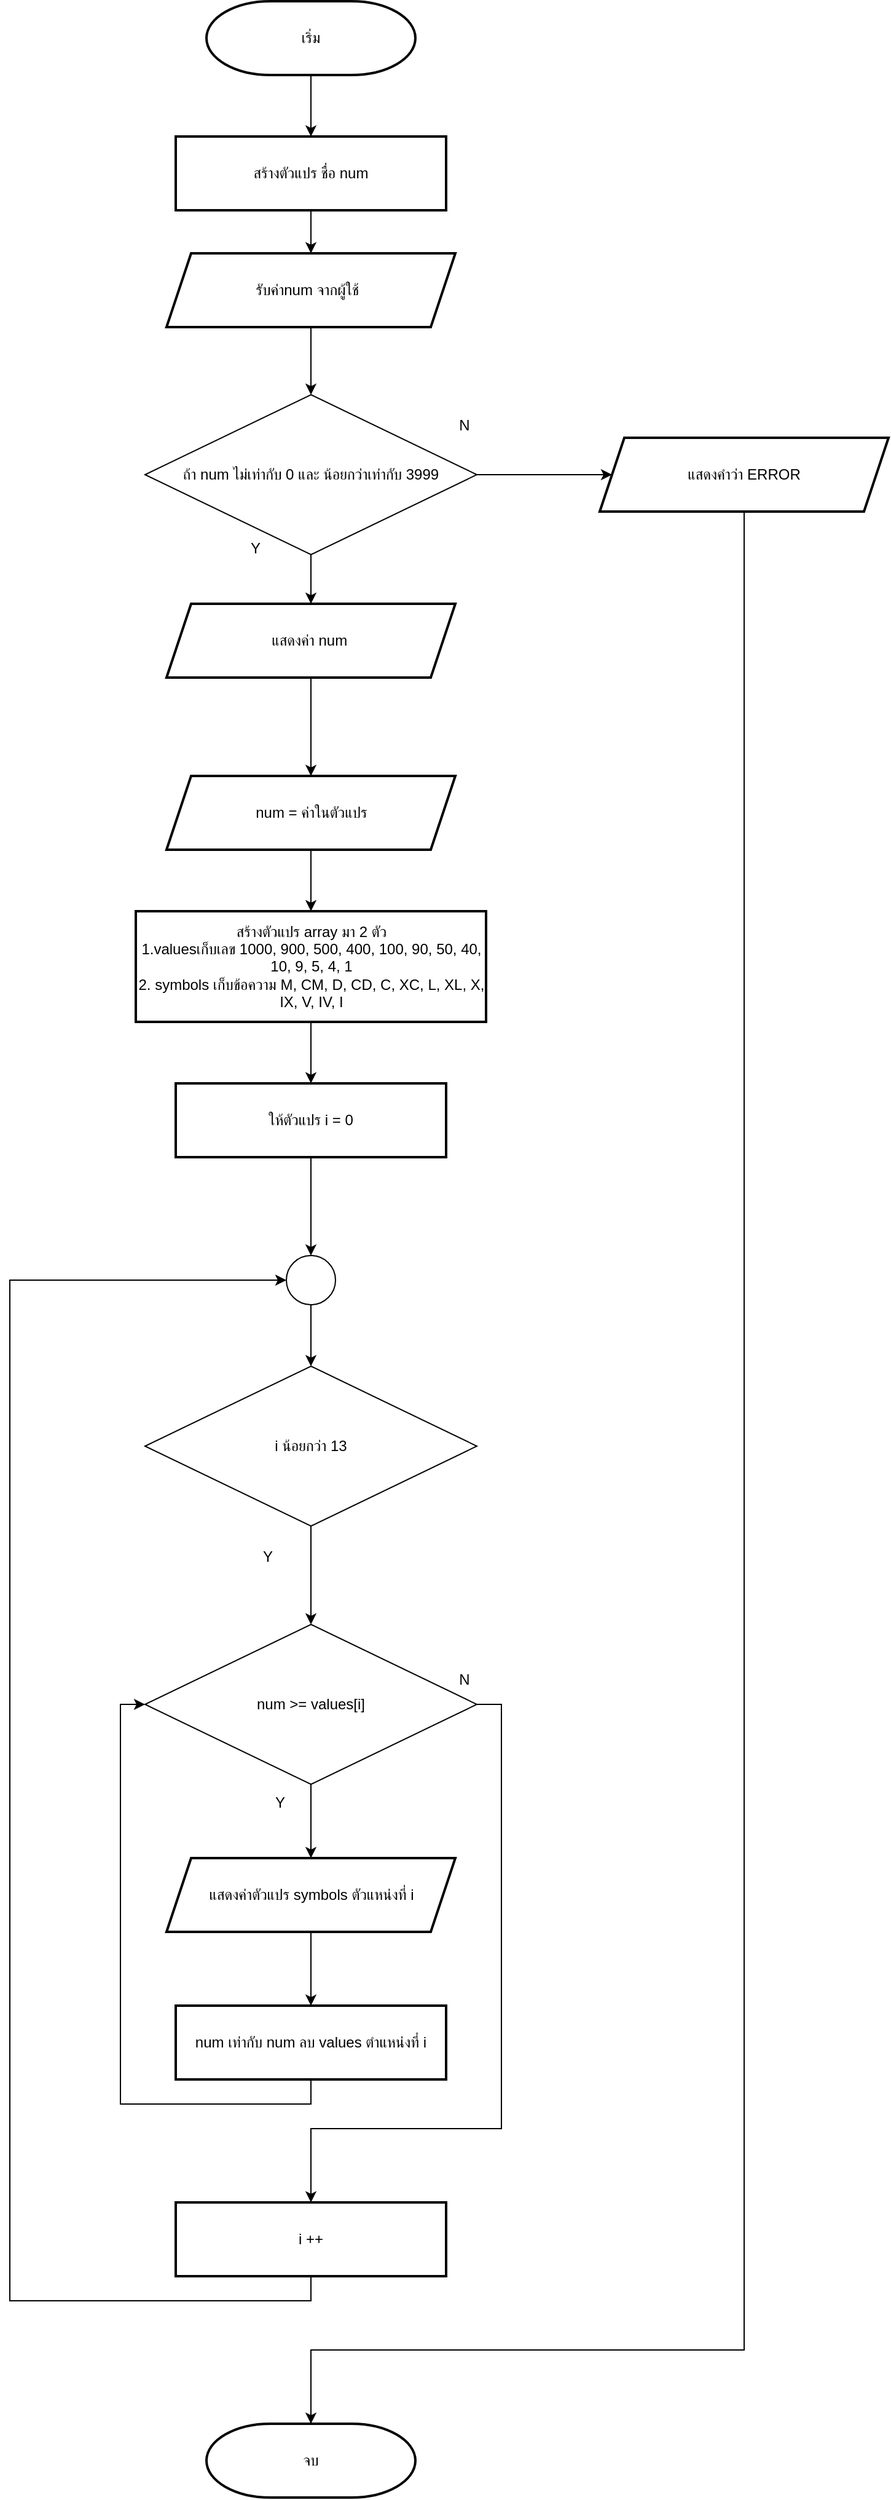 <mxfile version="25.0.2">
  <diagram name="Page-1" id="p56cMYMl7r8bhKeo-8f8">
    <mxGraphModel dx="3755" dy="1713" grid="1" gridSize="10" guides="1" tooltips="1" connect="1" arrows="1" fold="1" page="0" pageScale="1" pageWidth="827" pageHeight="1169" math="0" shadow="0">
      <root>
        <mxCell id="0" />
        <mxCell id="1" parent="0" />
        <mxCell id="9KDGoqCyn0gVUuhWIKu8-4" value="" style="edgeStyle=orthogonalEdgeStyle;rounded=0;orthogonalLoop=1;jettySize=auto;html=1;" edge="1" parent="1" source="9KDGoqCyn0gVUuhWIKu8-1" target="9KDGoqCyn0gVUuhWIKu8-3">
          <mxGeometry relative="1" as="geometry" />
        </mxCell>
        <mxCell id="9KDGoqCyn0gVUuhWIKu8-1" value="เริ่ม" style="strokeWidth=2;html=1;shape=mxgraph.flowchart.terminator;whiteSpace=wrap;" vertex="1" parent="1">
          <mxGeometry x="330" y="320" width="170" height="60" as="geometry" />
        </mxCell>
        <mxCell id="9KDGoqCyn0gVUuhWIKu8-6" value="" style="edgeStyle=orthogonalEdgeStyle;rounded=0;orthogonalLoop=1;jettySize=auto;html=1;" edge="1" parent="1" source="9KDGoqCyn0gVUuhWIKu8-3" target="9KDGoqCyn0gVUuhWIKu8-5">
          <mxGeometry relative="1" as="geometry" />
        </mxCell>
        <mxCell id="9KDGoqCyn0gVUuhWIKu8-3" value="สร้างตัวแปร ชื่อ num" style="whiteSpace=wrap;html=1;strokeWidth=2;" vertex="1" parent="1">
          <mxGeometry x="305" y="430" width="220" height="60" as="geometry" />
        </mxCell>
        <mxCell id="9KDGoqCyn0gVUuhWIKu8-8" value="" style="edgeStyle=orthogonalEdgeStyle;rounded=0;orthogonalLoop=1;jettySize=auto;html=1;" edge="1" parent="1" source="9KDGoqCyn0gVUuhWIKu8-5" target="9KDGoqCyn0gVUuhWIKu8-7">
          <mxGeometry relative="1" as="geometry" />
        </mxCell>
        <mxCell id="9KDGoqCyn0gVUuhWIKu8-5" value="รับค่าnum จากผู้ใช้&amp;nbsp;&amp;nbsp;" style="shape=parallelogram;perimeter=parallelogramPerimeter;whiteSpace=wrap;html=1;fixedSize=1;strokeWidth=2;" vertex="1" parent="1">
          <mxGeometry x="297.5" y="525" width="235" height="60" as="geometry" />
        </mxCell>
        <mxCell id="9KDGoqCyn0gVUuhWIKu8-11" value="" style="edgeStyle=orthogonalEdgeStyle;rounded=0;orthogonalLoop=1;jettySize=auto;html=1;" edge="1" parent="1" source="9KDGoqCyn0gVUuhWIKu8-7" target="9KDGoqCyn0gVUuhWIKu8-10">
          <mxGeometry relative="1" as="geometry" />
        </mxCell>
        <mxCell id="9KDGoqCyn0gVUuhWIKu8-44" value="" style="edgeStyle=orthogonalEdgeStyle;rounded=0;orthogonalLoop=1;jettySize=auto;html=1;" edge="1" parent="1" source="9KDGoqCyn0gVUuhWIKu8-7" target="9KDGoqCyn0gVUuhWIKu8-43">
          <mxGeometry relative="1" as="geometry" />
        </mxCell>
        <mxCell id="9KDGoqCyn0gVUuhWIKu8-7" value="ถ้า num ไม่เท่ากับ 0 และ น้อยกว่าเท่ากับ 3999" style="rhombus;whiteSpace=wrap;html=1;" vertex="1" parent="1">
          <mxGeometry x="280" y="640.0" width="270" height="130" as="geometry" />
        </mxCell>
        <mxCell id="9KDGoqCyn0gVUuhWIKu8-9" value="Y" style="text;html=1;align=center;verticalAlign=middle;whiteSpace=wrap;rounded=0;" vertex="1" parent="1">
          <mxGeometry x="340" y="750" width="60" height="30" as="geometry" />
        </mxCell>
        <mxCell id="9KDGoqCyn0gVUuhWIKu8-13" value="" style="edgeStyle=orthogonalEdgeStyle;rounded=0;orthogonalLoop=1;jettySize=auto;html=1;" edge="1" parent="1" source="9KDGoqCyn0gVUuhWIKu8-10" target="9KDGoqCyn0gVUuhWIKu8-12">
          <mxGeometry relative="1" as="geometry" />
        </mxCell>
        <mxCell id="9KDGoqCyn0gVUuhWIKu8-10" value="แสดงค่า num&amp;nbsp;" style="shape=parallelogram;perimeter=parallelogramPerimeter;whiteSpace=wrap;html=1;fixedSize=1;strokeWidth=2;" vertex="1" parent="1">
          <mxGeometry x="297.5" y="810" width="235" height="60" as="geometry" />
        </mxCell>
        <mxCell id="9KDGoqCyn0gVUuhWIKu8-15" value="" style="edgeStyle=orthogonalEdgeStyle;rounded=0;orthogonalLoop=1;jettySize=auto;html=1;" edge="1" parent="1" source="9KDGoqCyn0gVUuhWIKu8-12" target="9KDGoqCyn0gVUuhWIKu8-14">
          <mxGeometry relative="1" as="geometry" />
        </mxCell>
        <mxCell id="9KDGoqCyn0gVUuhWIKu8-12" value="num = ค่าในตัวแปร" style="shape=parallelogram;perimeter=parallelogramPerimeter;whiteSpace=wrap;html=1;fixedSize=1;strokeWidth=2;" vertex="1" parent="1">
          <mxGeometry x="297.5" y="950" width="235" height="60" as="geometry" />
        </mxCell>
        <mxCell id="9KDGoqCyn0gVUuhWIKu8-17" value="" style="edgeStyle=orthogonalEdgeStyle;rounded=0;orthogonalLoop=1;jettySize=auto;html=1;" edge="1" parent="1" source="9KDGoqCyn0gVUuhWIKu8-14" target="9KDGoqCyn0gVUuhWIKu8-16">
          <mxGeometry relative="1" as="geometry" />
        </mxCell>
        <mxCell id="9KDGoqCyn0gVUuhWIKu8-14" value="สร้างตัวแปร array มา 2 ตัว&lt;div&gt;1.valuesเก็บเลข&amp;nbsp;1000, 900, 500, 400, 100, 90, 50, 40, 10, 9, 5, 4, 1&lt;/div&gt;&lt;div&gt;2.&amp;nbsp;&lt;span style=&quot;background-color: initial;&quot;&gt;symbols&amp;nbsp;&lt;/span&gt;&lt;span style=&quot;background-color: initial;&quot;&gt;เก็บข้อความ&amp;nbsp;M, CM, D, CD, C, XC, L, XL, X, IX, V, IV, I&lt;/span&gt;&lt;/div&gt;" style="whiteSpace=wrap;html=1;strokeWidth=2;" vertex="1" parent="1">
          <mxGeometry x="272.5" y="1060" width="285" height="90" as="geometry" />
        </mxCell>
        <mxCell id="9KDGoqCyn0gVUuhWIKu8-31" value="" style="edgeStyle=orthogonalEdgeStyle;rounded=0;orthogonalLoop=1;jettySize=auto;html=1;" edge="1" parent="1" source="9KDGoqCyn0gVUuhWIKu8-16" target="9KDGoqCyn0gVUuhWIKu8-30">
          <mxGeometry relative="1" as="geometry" />
        </mxCell>
        <mxCell id="9KDGoqCyn0gVUuhWIKu8-16" value="ให้ตัวแปร i = 0" style="whiteSpace=wrap;html=1;strokeWidth=2;" vertex="1" parent="1">
          <mxGeometry x="305" y="1200" width="220" height="60" as="geometry" />
        </mxCell>
        <mxCell id="9KDGoqCyn0gVUuhWIKu8-22" value="" style="edgeStyle=orthogonalEdgeStyle;rounded=0;orthogonalLoop=1;jettySize=auto;html=1;" edge="1" parent="1" source="9KDGoqCyn0gVUuhWIKu8-18" target="9KDGoqCyn0gVUuhWIKu8-21">
          <mxGeometry relative="1" as="geometry" />
        </mxCell>
        <mxCell id="9KDGoqCyn0gVUuhWIKu8-18" value="i น้อยกว่า 13" style="rhombus;whiteSpace=wrap;html=1;" vertex="1" parent="1">
          <mxGeometry x="280" y="1430" width="270" height="130" as="geometry" />
        </mxCell>
        <mxCell id="9KDGoqCyn0gVUuhWIKu8-20" value="Y" style="text;html=1;align=center;verticalAlign=middle;whiteSpace=wrap;rounded=0;" vertex="1" parent="1">
          <mxGeometry x="350" y="1570" width="60" height="30" as="geometry" />
        </mxCell>
        <mxCell id="9KDGoqCyn0gVUuhWIKu8-25" value="" style="edgeStyle=orthogonalEdgeStyle;rounded=0;orthogonalLoop=1;jettySize=auto;html=1;" edge="1" parent="1" source="9KDGoqCyn0gVUuhWIKu8-21" target="9KDGoqCyn0gVUuhWIKu8-24">
          <mxGeometry relative="1" as="geometry" />
        </mxCell>
        <mxCell id="9KDGoqCyn0gVUuhWIKu8-39" style="edgeStyle=orthogonalEdgeStyle;rounded=0;orthogonalLoop=1;jettySize=auto;html=1;entryX=0.5;entryY=0;entryDx=0;entryDy=0;exitX=1;exitY=0.5;exitDx=0;exitDy=0;" edge="1" parent="1" source="9KDGoqCyn0gVUuhWIKu8-21" target="9KDGoqCyn0gVUuhWIKu8-38">
          <mxGeometry relative="1" as="geometry">
            <Array as="points">
              <mxPoint x="570" y="1705" />
              <mxPoint x="570" y="2050" />
              <mxPoint x="415" y="2050" />
            </Array>
          </mxGeometry>
        </mxCell>
        <mxCell id="9KDGoqCyn0gVUuhWIKu8-21" value="num &amp;gt;= values[i]" style="rhombus;whiteSpace=wrap;html=1;" vertex="1" parent="1">
          <mxGeometry x="280" y="1640" width="270" height="130" as="geometry" />
        </mxCell>
        <mxCell id="9KDGoqCyn0gVUuhWIKu8-27" value="" style="edgeStyle=orthogonalEdgeStyle;rounded=0;orthogonalLoop=1;jettySize=auto;html=1;" edge="1" parent="1" source="9KDGoqCyn0gVUuhWIKu8-24" target="9KDGoqCyn0gVUuhWIKu8-26">
          <mxGeometry relative="1" as="geometry" />
        </mxCell>
        <mxCell id="9KDGoqCyn0gVUuhWIKu8-24" value="แสดงค่าตัวแปร symbols ตัวแหน่งที่ i" style="shape=parallelogram;perimeter=parallelogramPerimeter;whiteSpace=wrap;html=1;fixedSize=1;strokeWidth=2;" vertex="1" parent="1">
          <mxGeometry x="297.5" y="1830" width="235" height="60" as="geometry" />
        </mxCell>
        <mxCell id="9KDGoqCyn0gVUuhWIKu8-28" style="edgeStyle=orthogonalEdgeStyle;rounded=0;orthogonalLoop=1;jettySize=auto;html=1;entryX=0;entryY=0.5;entryDx=0;entryDy=0;exitX=0.5;exitY=1;exitDx=0;exitDy=0;" edge="1" parent="1" source="9KDGoqCyn0gVUuhWIKu8-26" target="9KDGoqCyn0gVUuhWIKu8-21">
          <mxGeometry relative="1" as="geometry" />
        </mxCell>
        <mxCell id="9KDGoqCyn0gVUuhWIKu8-26" value="num เท่ากับ&amp;nbsp;num ลบ values ตำแหน่งที่ i" style="whiteSpace=wrap;html=1;strokeWidth=2;" vertex="1" parent="1">
          <mxGeometry x="305" y="1950" width="220" height="60" as="geometry" />
        </mxCell>
        <mxCell id="9KDGoqCyn0gVUuhWIKu8-29" value="Y" style="text;html=1;align=center;verticalAlign=middle;whiteSpace=wrap;rounded=0;" vertex="1" parent="1">
          <mxGeometry x="360" y="1770" width="60" height="30" as="geometry" />
        </mxCell>
        <mxCell id="9KDGoqCyn0gVUuhWIKu8-33" style="edgeStyle=orthogonalEdgeStyle;rounded=0;orthogonalLoop=1;jettySize=auto;html=1;entryX=0.5;entryY=0;entryDx=0;entryDy=0;" edge="1" parent="1" source="9KDGoqCyn0gVUuhWIKu8-30" target="9KDGoqCyn0gVUuhWIKu8-18">
          <mxGeometry relative="1" as="geometry" />
        </mxCell>
        <mxCell id="9KDGoqCyn0gVUuhWIKu8-30" value="" style="ellipse;whiteSpace=wrap;html=1;aspect=fixed;" vertex="1" parent="1">
          <mxGeometry x="395" y="1340.0" width="40" height="40" as="geometry" />
        </mxCell>
        <mxCell id="9KDGoqCyn0gVUuhWIKu8-35" value="N" style="text;html=1;align=center;verticalAlign=middle;whiteSpace=wrap;rounded=0;" vertex="1" parent="1">
          <mxGeometry x="510" y="1670" width="60" height="30" as="geometry" />
        </mxCell>
        <mxCell id="9KDGoqCyn0gVUuhWIKu8-40" style="edgeStyle=orthogonalEdgeStyle;rounded=0;orthogonalLoop=1;jettySize=auto;html=1;entryX=0;entryY=0.5;entryDx=0;entryDy=0;exitX=0.5;exitY=1;exitDx=0;exitDy=0;" edge="1" parent="1" source="9KDGoqCyn0gVUuhWIKu8-38" target="9KDGoqCyn0gVUuhWIKu8-30">
          <mxGeometry relative="1" as="geometry">
            <Array as="points">
              <mxPoint x="415" y="2190" />
              <mxPoint x="170" y="2190" />
              <mxPoint x="170" y="1360" />
            </Array>
          </mxGeometry>
        </mxCell>
        <mxCell id="9KDGoqCyn0gVUuhWIKu8-38" value="i ++" style="whiteSpace=wrap;html=1;strokeWidth=2;" vertex="1" parent="1">
          <mxGeometry x="305" y="2110" width="220" height="60" as="geometry" />
        </mxCell>
        <mxCell id="9KDGoqCyn0gVUuhWIKu8-41" value="N" style="text;html=1;align=center;verticalAlign=middle;whiteSpace=wrap;rounded=0;" vertex="1" parent="1">
          <mxGeometry x="510" y="650" width="60" height="30" as="geometry" />
        </mxCell>
        <mxCell id="9KDGoqCyn0gVUuhWIKu8-43" value="แสดงคำว่า ERROR" style="shape=parallelogram;perimeter=parallelogramPerimeter;whiteSpace=wrap;html=1;fixedSize=1;strokeWidth=2;" vertex="1" parent="1">
          <mxGeometry x="650" y="675" width="235" height="60" as="geometry" />
        </mxCell>
        <mxCell id="9KDGoqCyn0gVUuhWIKu8-45" value="จบ" style="strokeWidth=2;html=1;shape=mxgraph.flowchart.terminator;whiteSpace=wrap;" vertex="1" parent="1">
          <mxGeometry x="330" y="2290" width="170" height="60" as="geometry" />
        </mxCell>
        <mxCell id="9KDGoqCyn0gVUuhWIKu8-48" style="edgeStyle=orthogonalEdgeStyle;rounded=0;orthogonalLoop=1;jettySize=auto;html=1;entryX=0.5;entryY=0;entryDx=0;entryDy=0;entryPerimeter=0;exitX=0.5;exitY=1;exitDx=0;exitDy=0;" edge="1" parent="1" source="9KDGoqCyn0gVUuhWIKu8-43" target="9KDGoqCyn0gVUuhWIKu8-45">
          <mxGeometry relative="1" as="geometry">
            <Array as="points">
              <mxPoint x="768" y="2230" />
              <mxPoint x="415" y="2230" />
            </Array>
          </mxGeometry>
        </mxCell>
      </root>
    </mxGraphModel>
  </diagram>
</mxfile>
